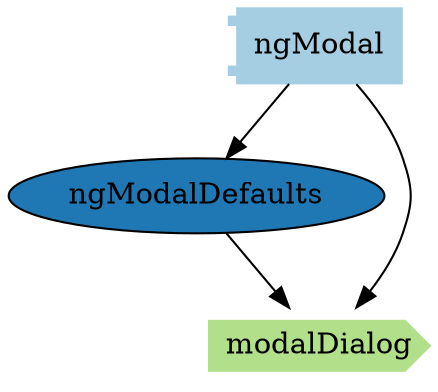 digraph dependencies {
  node[shape="component",style="filled",colorscheme=paired12]


    node[shape="component"]
    "ngModal"[label="ngModal", color=1]

    


    node[shape="ellipse"]
    
      "ngModalDefaults"[label="ngModalDefaults", fillcolor=2]
      "ngModal" -> "ngModalDefaults"
    


    

    

    

    node[shape="cds"]
    

    
      "modalDialog"[label="modalDialog", color=3]
      "ngModal" -> "modalDialog"
    









    node[shape="ellipse",style="filled", color=9]
    
      
    

    
      
        "ngModalDefaults"[label="ngModalDefaults"]
        "ngModalDefaults" -> "modalDialog"
      
    


    

    

    

    


}
